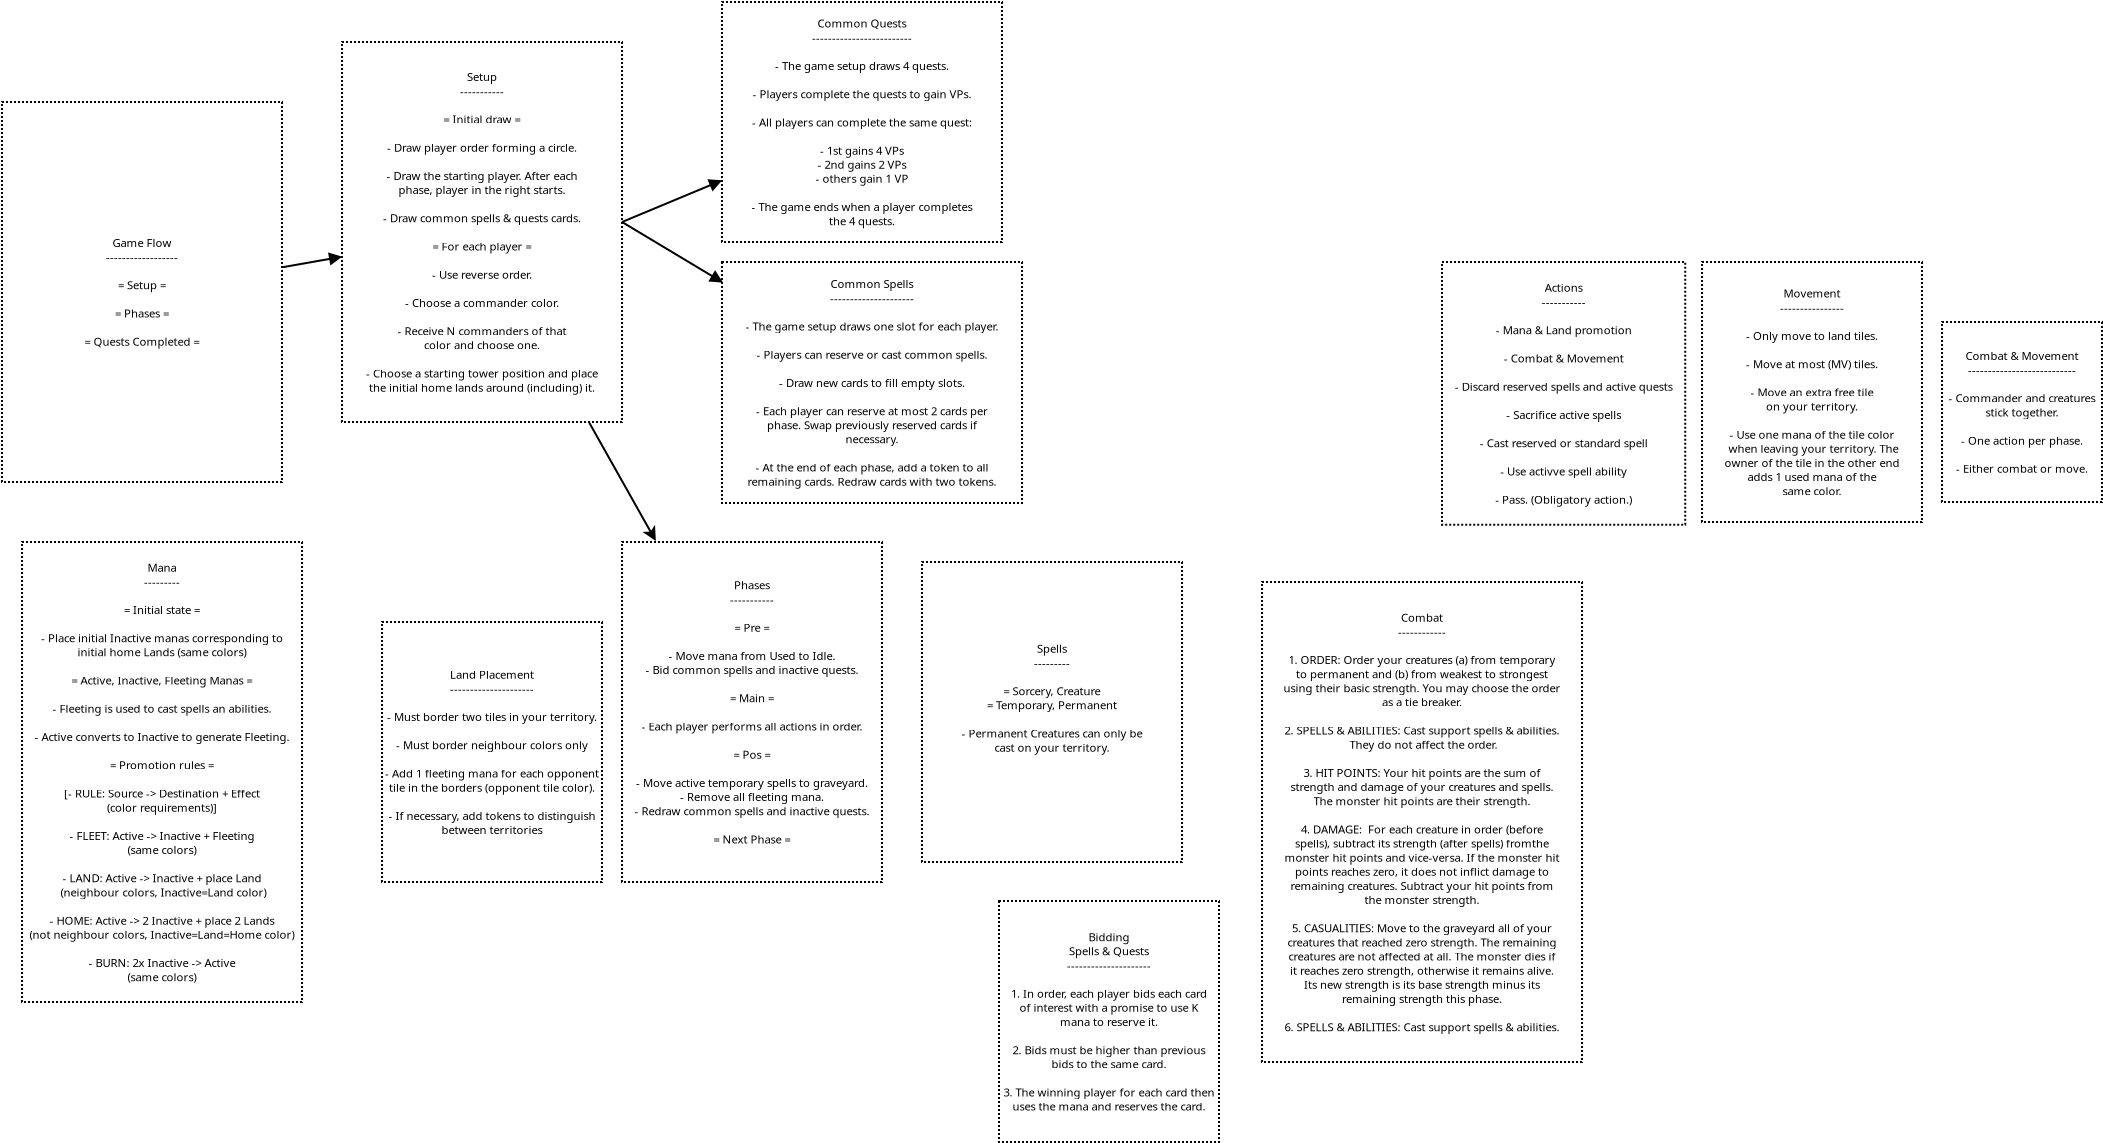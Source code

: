 <?xml version="1.0" encoding="UTF-8"?>
<dia:diagram xmlns:dia="http://www.lysator.liu.se/~alla/dia/">
  <dia:layer name="Segundo Plano" visible="true" connectable="true" active="true">
    <dia:object type="Standard - Box" version="0" id="O0">
      <dia:attribute name="obj_pos">
        <dia:point val="-33,4"/>
      </dia:attribute>
      <dia:attribute name="obj_bb">
        <dia:rectangle val="-33.05,3.95;-16.95,28.05"/>
      </dia:attribute>
      <dia:attribute name="elem_corner">
        <dia:point val="-33,4"/>
      </dia:attribute>
      <dia:attribute name="elem_width">
        <dia:real val="16"/>
      </dia:attribute>
      <dia:attribute name="elem_height">
        <dia:real val="24"/>
      </dia:attribute>
      <dia:attribute name="border_width">
        <dia:real val="0.1"/>
      </dia:attribute>
      <dia:attribute name="show_background">
        <dia:boolean val="true"/>
      </dia:attribute>
      <dia:attribute name="line_style">
        <dia:enum val="4"/>
      </dia:attribute>
    </dia:object>
    <dia:object type="Standard - Text" version="1" id="O1">
      <dia:attribute name="obj_pos">
        <dia:point val="-25,16"/>
      </dia:attribute>
      <dia:attribute name="obj_bb">
        <dia:rectangle val="-32.578,5.439;-17.422,26.561"/>
      </dia:attribute>
      <dia:attribute name="text">
        <dia:composite type="text">
          <dia:attribute name="string">
            <dia:string>#Combat
------------

1. ORDER: Order your creatures (a) from temporary
to permanent and (b) from weakest to strongest
using their basic strength. You may choose the order
as a tie breaker.

2. SPELLS &amp; ABILITIES: Cast support spells &amp; abilities.
 They do not affect the order.

3. HIT POINTS: Your hit points are the sum of
strength and damage of your creatures and spells.
The monster hit points are their strength.

4. DAMAGE:  For each creature in order (before
spells), subtract its strength (after spells) fromthe
monster hit points and vice-versa. If the monster hit
points reaches zero, it does not inflict damage to
remaining creatures. Subtract your hit points from
the monster strength.

5. CASUALITIES: Move to the graveyard all of your
creatures that reached zero strength. The remaining
creatures are not affected at all. The monster dies if
it reaches zero strength, otherwise it remains alive.
Its new strength is its base strength minus its
remaining strength this phase.

6. SPELLS &amp; ABILITIES: Cast support spells &amp; abilities.#</dia:string>
          </dia:attribute>
          <dia:attribute name="font">
            <dia:font family="sans" style="0" name="Helvetica"/>
          </dia:attribute>
          <dia:attribute name="height">
            <dia:real val="0.706"/>
          </dia:attribute>
          <dia:attribute name="pos">
            <dia:point val="-25,5.964"/>
          </dia:attribute>
          <dia:attribute name="color">
            <dia:color val="#000000ff"/>
          </dia:attribute>
          <dia:attribute name="alignment">
            <dia:enum val="1"/>
          </dia:attribute>
        </dia:composite>
      </dia:attribute>
      <dia:attribute name="valign">
        <dia:enum val="2"/>
      </dia:attribute>
      <dia:connections>
        <dia:connection handle="0" to="O0" connection="8"/>
      </dia:connections>
    </dia:object>
    <dia:object type="Standard - Box" version="0" id="O2">
      <dia:attribute name="obj_pos">
        <dia:point val="-11,-12"/>
      </dia:attribute>
      <dia:attribute name="obj_bb">
        <dia:rectangle val="-11.05,-12.05;0.05,1.05"/>
      </dia:attribute>
      <dia:attribute name="elem_corner">
        <dia:point val="-11,-12"/>
      </dia:attribute>
      <dia:attribute name="elem_width">
        <dia:real val="11"/>
      </dia:attribute>
      <dia:attribute name="elem_height">
        <dia:real val="13"/>
      </dia:attribute>
      <dia:attribute name="border_width">
        <dia:real val="0.1"/>
      </dia:attribute>
      <dia:attribute name="show_background">
        <dia:boolean val="true"/>
      </dia:attribute>
      <dia:attribute name="line_style">
        <dia:enum val="4"/>
      </dia:attribute>
    </dia:object>
    <dia:object type="Standard - Text" version="1" id="O3">
      <dia:attribute name="obj_pos">
        <dia:point val="-5.5,-5.5"/>
      </dia:attribute>
      <dia:attribute name="obj_bb">
        <dia:rectangle val="-10.185,-10.769;-0.815,-0.231"/>
      </dia:attribute>
      <dia:attribute name="text">
        <dia:composite type="text">
          <dia:attribute name="string">
            <dia:string>#Movement
----------------

- Only move to land tiles.

- Move at most (MV) tiles.

- Move an extra free tile
on your territory.

- Use one mana of the tile color
 when leaving your territory. The
owner of the tile in the other end
adds 1 used mana of the
same color.#</dia:string>
          </dia:attribute>
          <dia:attribute name="font">
            <dia:font family="sans" style="0" name="Helvetica"/>
          </dia:attribute>
          <dia:attribute name="height">
            <dia:real val="0.706"/>
          </dia:attribute>
          <dia:attribute name="pos">
            <dia:point val="-5.5,-10.244"/>
          </dia:attribute>
          <dia:attribute name="color">
            <dia:color val="#000000ff"/>
          </dia:attribute>
          <dia:attribute name="alignment">
            <dia:enum val="1"/>
          </dia:attribute>
        </dia:composite>
      </dia:attribute>
      <dia:attribute name="valign">
        <dia:enum val="2"/>
      </dia:attribute>
      <dia:connections>
        <dia:connection handle="0" to="O2" connection="8"/>
      </dia:connections>
    </dia:object>
    <dia:object type="Standard - Box" version="0" id="O4">
      <dia:attribute name="obj_pos">
        <dia:point val="1,-9"/>
      </dia:attribute>
      <dia:attribute name="obj_bb">
        <dia:rectangle val="0.95,-9.05;9.05,0.05"/>
      </dia:attribute>
      <dia:attribute name="elem_corner">
        <dia:point val="1,-9"/>
      </dia:attribute>
      <dia:attribute name="elem_width">
        <dia:real val="8"/>
      </dia:attribute>
      <dia:attribute name="elem_height">
        <dia:real val="9"/>
      </dia:attribute>
      <dia:attribute name="border_width">
        <dia:real val="0.1"/>
      </dia:attribute>
      <dia:attribute name="show_background">
        <dia:boolean val="true"/>
      </dia:attribute>
      <dia:attribute name="line_style">
        <dia:enum val="4"/>
      </dia:attribute>
    </dia:object>
    <dia:object type="Standard - Text" version="1" id="O5">
      <dia:attribute name="obj_pos">
        <dia:point val="5,-4.5"/>
      </dia:attribute>
      <dia:attribute name="obj_bb">
        <dia:rectangle val="1.026,-7.652;8.974,-1.348"/>
      </dia:attribute>
      <dia:attribute name="text">
        <dia:composite type="text">
          <dia:attribute name="string">
            <dia:string>#Combat &amp; Movement
---------------------------

- Commander and creatures
stick together.

- One action per phase.

- Either combat or move.#</dia:string>
          </dia:attribute>
          <dia:attribute name="font">
            <dia:font family="sans" style="0" name="Helvetica"/>
          </dia:attribute>
          <dia:attribute name="height">
            <dia:real val="0.706"/>
          </dia:attribute>
          <dia:attribute name="pos">
            <dia:point val="5,-7.127"/>
          </dia:attribute>
          <dia:attribute name="color">
            <dia:color val="#000000ff"/>
          </dia:attribute>
          <dia:attribute name="alignment">
            <dia:enum val="1"/>
          </dia:attribute>
        </dia:composite>
      </dia:attribute>
      <dia:attribute name="valign">
        <dia:enum val="2"/>
      </dia:attribute>
      <dia:connections>
        <dia:connection handle="0" to="O4" connection="8"/>
      </dia:connections>
    </dia:object>
    <dia:object type="Standard - Box" version="0" id="O6">
      <dia:attribute name="obj_pos">
        <dia:point val="-24,-12"/>
      </dia:attribute>
      <dia:attribute name="obj_bb">
        <dia:rectangle val="-24.05,-12.05;-11.787,1.187"/>
      </dia:attribute>
      <dia:attribute name="elem_corner">
        <dia:point val="-24,-12"/>
      </dia:attribute>
      <dia:attribute name="elem_width">
        <dia:real val="12.162"/>
      </dia:attribute>
      <dia:attribute name="elem_height">
        <dia:real val="13.137"/>
      </dia:attribute>
      <dia:attribute name="border_width">
        <dia:real val="0.1"/>
      </dia:attribute>
      <dia:attribute name="show_background">
        <dia:boolean val="true"/>
      </dia:attribute>
      <dia:attribute name="line_style">
        <dia:enum val="4"/>
      </dia:attribute>
    </dia:object>
    <dia:object type="Standard - Text" version="1" id="O7">
      <dia:attribute name="obj_pos">
        <dia:point val="-17.919,-5.432"/>
      </dia:attribute>
      <dia:attribute name="obj_bb">
        <dia:rectangle val="-23.994,-11.053;-11.844,0.19"/>
      </dia:attribute>
      <dia:attribute name="text">
        <dia:composite type="text">
          <dia:attribute name="string">
            <dia:string>#Actions
-----------

- Mana &amp; Land promotion

- Combat &amp; Movement

- Discard reserved spells and active quests

- Sacrifice active spells

- Cast reserved or standard spell

- Use activve spell ability

- Pass. (Obligatory action.)#</dia:string>
          </dia:attribute>
          <dia:attribute name="font">
            <dia:font family="sans" style="0" name="Helvetica"/>
          </dia:attribute>
          <dia:attribute name="height">
            <dia:real val="0.706"/>
          </dia:attribute>
          <dia:attribute name="pos">
            <dia:point val="-17.919,-10.528"/>
          </dia:attribute>
          <dia:attribute name="color">
            <dia:color val="#000000ff"/>
          </dia:attribute>
          <dia:attribute name="alignment">
            <dia:enum val="1"/>
          </dia:attribute>
        </dia:composite>
      </dia:attribute>
      <dia:attribute name="valign">
        <dia:enum val="2"/>
      </dia:attribute>
      <dia:connections>
        <dia:connection handle="0" to="O6" connection="8"/>
      </dia:connections>
    </dia:object>
    <dia:object type="Standard - Box" version="0" id="O8">
      <dia:attribute name="obj_pos">
        <dia:point val="-79,-23"/>
      </dia:attribute>
      <dia:attribute name="obj_bb">
        <dia:rectangle val="-79.05,-23.05;-64.95,-3.95"/>
      </dia:attribute>
      <dia:attribute name="elem_corner">
        <dia:point val="-79,-23"/>
      </dia:attribute>
      <dia:attribute name="elem_width">
        <dia:real val="14"/>
      </dia:attribute>
      <dia:attribute name="elem_height">
        <dia:real val="19"/>
      </dia:attribute>
      <dia:attribute name="border_width">
        <dia:real val="0.1"/>
      </dia:attribute>
      <dia:attribute name="show_background">
        <dia:boolean val="true"/>
      </dia:attribute>
      <dia:attribute name="line_style">
        <dia:enum val="4"/>
      </dia:attribute>
    </dia:object>
    <dia:object type="Standard - Text" version="1" id="O9">
      <dia:attribute name="obj_pos">
        <dia:point val="-72,-13.5"/>
      </dia:attribute>
      <dia:attribute name="obj_bb">
        <dia:rectangle val="-78.254,-21.591;-65.746,-5.409"/>
      </dia:attribute>
      <dia:attribute name="text">
        <dia:composite type="text">
          <dia:attribute name="string">
            <dia:string>#Setup
-----------

= Initial draw =

- Draw player order forming a circle.

- Draw the starting player. After each
phase, player in the right starts.

- Draw common spells &amp; quests cards.

= For each player =

- Use reverse order.

- Choose a commander color.

- Receive N commanders of that
color and choose one.

- Choose a starting tower position and place
the initial home lands around (including) it.#</dia:string>
          </dia:attribute>
          <dia:attribute name="font">
            <dia:font family="sans" style="0" name="Helvetica"/>
          </dia:attribute>
          <dia:attribute name="height">
            <dia:real val="0.706"/>
          </dia:attribute>
          <dia:attribute name="pos">
            <dia:point val="-72,-21.066"/>
          </dia:attribute>
          <dia:attribute name="color">
            <dia:color val="#000000ff"/>
          </dia:attribute>
          <dia:attribute name="alignment">
            <dia:enum val="1"/>
          </dia:attribute>
        </dia:composite>
      </dia:attribute>
      <dia:attribute name="valign">
        <dia:enum val="2"/>
      </dia:attribute>
      <dia:connections>
        <dia:connection handle="0" to="O8" connection="8"/>
      </dia:connections>
    </dia:object>
    <dia:object type="Standard - Box" version="0" id="O10">
      <dia:attribute name="obj_pos">
        <dia:point val="-65,2"/>
      </dia:attribute>
      <dia:attribute name="obj_bb">
        <dia:rectangle val="-65.05,1.95;-51.95,19.05"/>
      </dia:attribute>
      <dia:attribute name="elem_corner">
        <dia:point val="-65,2"/>
      </dia:attribute>
      <dia:attribute name="elem_width">
        <dia:real val="13"/>
      </dia:attribute>
      <dia:attribute name="elem_height">
        <dia:real val="17"/>
      </dia:attribute>
      <dia:attribute name="border_width">
        <dia:real val="0.1"/>
      </dia:attribute>
      <dia:attribute name="show_background">
        <dia:boolean val="true"/>
      </dia:attribute>
      <dia:attribute name="line_style">
        <dia:enum val="4"/>
      </dia:attribute>
    </dia:object>
    <dia:object type="Standard - Text" version="1" id="O11">
      <dia:attribute name="obj_pos">
        <dia:point val="-58.5,10.5"/>
      </dia:attribute>
      <dia:attribute name="obj_bb">
        <dia:rectangle val="-64.905,3.82;-52.095,17.18"/>
      </dia:attribute>
      <dia:attribute name="text">
        <dia:composite type="text">
          <dia:attribute name="string">
            <dia:string>#Phases
-----------

= Pre =

- Move mana from Used to Idle.
- Bid common spells and inactive quests.

= Main =

- Each player performs all actions in order.

= Pos =

- Move active temporary spells to graveyard.
- Remove all fleeting mana.
- Redraw common spells and inactive quests.

= Next Phase =#</dia:string>
          </dia:attribute>
          <dia:attribute name="font">
            <dia:font family="sans" style="0" name="Helvetica"/>
          </dia:attribute>
          <dia:attribute name="height">
            <dia:real val="0.706"/>
          </dia:attribute>
          <dia:attribute name="pos">
            <dia:point val="-58.5,4.345"/>
          </dia:attribute>
          <dia:attribute name="color">
            <dia:color val="#000000ff"/>
          </dia:attribute>
          <dia:attribute name="alignment">
            <dia:enum val="1"/>
          </dia:attribute>
        </dia:composite>
      </dia:attribute>
      <dia:attribute name="valign">
        <dia:enum val="2"/>
      </dia:attribute>
      <dia:connections>
        <dia:connection handle="0" to="O10" connection="8"/>
      </dia:connections>
    </dia:object>
    <dia:object type="Standard - Box" version="0" id="O12">
      <dia:attribute name="obj_pos">
        <dia:point val="-50,3"/>
      </dia:attribute>
      <dia:attribute name="obj_bb">
        <dia:rectangle val="-50.05,2.95;-36.95,18.05"/>
      </dia:attribute>
      <dia:attribute name="elem_corner">
        <dia:point val="-50,3"/>
      </dia:attribute>
      <dia:attribute name="elem_width">
        <dia:real val="13"/>
      </dia:attribute>
      <dia:attribute name="elem_height">
        <dia:real val="15"/>
      </dia:attribute>
      <dia:attribute name="border_width">
        <dia:real val="0.1"/>
      </dia:attribute>
      <dia:attribute name="show_background">
        <dia:boolean val="true"/>
      </dia:attribute>
      <dia:attribute name="line_style">
        <dia:enum val="4"/>
      </dia:attribute>
    </dia:object>
    <dia:object type="Standard - Text" version="1" id="O13">
      <dia:attribute name="obj_pos">
        <dia:point val="-43.5,10.5"/>
      </dia:attribute>
      <dia:attribute name="obj_bb">
        <dia:rectangle val="-48.417,6.995;-38.583,14.005"/>
      </dia:attribute>
      <dia:attribute name="text">
        <dia:composite type="text">
          <dia:attribute name="string">
            <dia:string>#Spells
---------

= Sorcery, Creature
= Temporary, Permanent

- Permanent Creatures can only be
cast on your territory.

#</dia:string>
          </dia:attribute>
          <dia:attribute name="font">
            <dia:font family="sans" style="0" name="Helvetica"/>
          </dia:attribute>
          <dia:attribute name="height">
            <dia:real val="0.706"/>
          </dia:attribute>
          <dia:attribute name="pos">
            <dia:point val="-43.5,7.52"/>
          </dia:attribute>
          <dia:attribute name="color">
            <dia:color val="#000000ff"/>
          </dia:attribute>
          <dia:attribute name="alignment">
            <dia:enum val="1"/>
          </dia:attribute>
        </dia:composite>
      </dia:attribute>
      <dia:attribute name="valign">
        <dia:enum val="2"/>
      </dia:attribute>
      <dia:connections>
        <dia:connection handle="0" to="O12" connection="8"/>
      </dia:connections>
    </dia:object>
    <dia:object type="Standard - Box" version="0" id="O14">
      <dia:attribute name="obj_pos">
        <dia:point val="-77,6"/>
      </dia:attribute>
      <dia:attribute name="obj_bb">
        <dia:rectangle val="-77.05,5.95;-65.95,19.05"/>
      </dia:attribute>
      <dia:attribute name="elem_corner">
        <dia:point val="-77,6"/>
      </dia:attribute>
      <dia:attribute name="elem_width">
        <dia:real val="11"/>
      </dia:attribute>
      <dia:attribute name="elem_height">
        <dia:real val="13"/>
      </dia:attribute>
      <dia:attribute name="border_width">
        <dia:real val="0.1"/>
      </dia:attribute>
      <dia:attribute name="show_background">
        <dia:boolean val="true"/>
      </dia:attribute>
      <dia:attribute name="line_style">
        <dia:enum val="4"/>
      </dia:attribute>
    </dia:object>
    <dia:object type="Standard - Text" version="1" id="O15">
      <dia:attribute name="obj_pos">
        <dia:point val="-71.5,12.5"/>
      </dia:attribute>
      <dia:attribute name="obj_bb">
        <dia:rectangle val="-77.24,8.289;-65.76,16.711"/>
      </dia:attribute>
      <dia:attribute name="text">
        <dia:composite type="text">
          <dia:attribute name="string">
            <dia:string>#Land Placement
---------------------

- Must border two tiles in your territory.

- Must border neighbour colors only

- Add 1 fleeting mana for each opponent
tile in the borders (opponent tile color).

- If necessary, add tokens to distinguish
between territories#</dia:string>
          </dia:attribute>
          <dia:attribute name="font">
            <dia:font family="sans" style="0" name="Helvetica"/>
          </dia:attribute>
          <dia:attribute name="height">
            <dia:real val="0.706"/>
          </dia:attribute>
          <dia:attribute name="pos">
            <dia:point val="-71.5,8.814"/>
          </dia:attribute>
          <dia:attribute name="color">
            <dia:color val="#000000ff"/>
          </dia:attribute>
          <dia:attribute name="alignment">
            <dia:enum val="1"/>
          </dia:attribute>
        </dia:composite>
      </dia:attribute>
      <dia:attribute name="valign">
        <dia:enum val="2"/>
      </dia:attribute>
      <dia:connections>
        <dia:connection handle="0" to="O14" connection="8"/>
      </dia:connections>
    </dia:object>
    <dia:object type="Standard - Box" version="0" id="O16">
      <dia:attribute name="obj_pos">
        <dia:point val="-95,2"/>
      </dia:attribute>
      <dia:attribute name="obj_bb">
        <dia:rectangle val="-95.05,1.95;-80.95,25.05"/>
      </dia:attribute>
      <dia:attribute name="elem_corner">
        <dia:point val="-95,2"/>
      </dia:attribute>
      <dia:attribute name="elem_width">
        <dia:real val="14"/>
      </dia:attribute>
      <dia:attribute name="elem_height">
        <dia:real val="23"/>
      </dia:attribute>
      <dia:attribute name="border_width">
        <dia:real val="0.1"/>
      </dia:attribute>
      <dia:attribute name="show_background">
        <dia:boolean val="true"/>
      </dia:attribute>
      <dia:attribute name="line_style">
        <dia:enum val="4"/>
      </dia:attribute>
    </dia:object>
    <dia:object type="Standard - Text" version="1" id="O17">
      <dia:attribute name="obj_pos">
        <dia:point val="-88,13.5"/>
      </dia:attribute>
      <dia:attribute name="obj_bb">
        <dia:rectangle val="-95.22,2.939;-80.78,24.061"/>
      </dia:attribute>
      <dia:attribute name="text">
        <dia:composite type="text">
          <dia:attribute name="string">
            <dia:string>#Mana
---------

= Initial state =

- Place initial Inactive manas corresponding to
initial home Lands (same colors)

= Active, Inactive, Fleeting Manas =

- Fleeting is used to cast spells an abilities.

- Active converts to Inactive to generate Fleeting.

= Promotion rules =

[- RULE: Source -&gt; Destination + Effect
(color requirements)]

- FLEET: Active -&gt; Inactive + Fleeting
(same colors)

- LAND: Active -&gt; Inactive + place Land
 (neighbour colors, Inactive=Land color)

- HOME: Active -&gt; 2 Inactive + place 2 Lands
(not neighbour colors, Inactive=Land=Home color)

- BURN: 2x Inactive -&gt; Active
(same colors)#</dia:string>
          </dia:attribute>
          <dia:attribute name="font">
            <dia:font family="sans" style="0" name="Helvetica"/>
          </dia:attribute>
          <dia:attribute name="height">
            <dia:real val="0.706"/>
          </dia:attribute>
          <dia:attribute name="pos">
            <dia:point val="-88,3.464"/>
          </dia:attribute>
          <dia:attribute name="color">
            <dia:color val="#000000ff"/>
          </dia:attribute>
          <dia:attribute name="alignment">
            <dia:enum val="1"/>
          </dia:attribute>
        </dia:composite>
      </dia:attribute>
      <dia:attribute name="valign">
        <dia:enum val="2"/>
      </dia:attribute>
      <dia:connections>
        <dia:connection handle="0" to="O16" connection="8"/>
      </dia:connections>
    </dia:object>
    <dia:object type="Standard - Line" version="0" id="O18">
      <dia:attribute name="obj_pos">
        <dia:point val="-66.631,-3.955"/>
      </dia:attribute>
      <dia:attribute name="obj_bb">
        <dia:rectangle val="-66.699,-4.023;-63.241,2.019"/>
      </dia:attribute>
      <dia:attribute name="conn_endpoints">
        <dia:point val="-66.631,-3.955"/>
        <dia:point val="-63.309,1.95"/>
      </dia:attribute>
      <dia:attribute name="numcp">
        <dia:int val="1"/>
      </dia:attribute>
      <dia:attribute name="end_arrow">
        <dia:enum val="22"/>
      </dia:attribute>
      <dia:attribute name="end_arrow_length">
        <dia:real val="0.5"/>
      </dia:attribute>
      <dia:attribute name="end_arrow_width">
        <dia:real val="0.5"/>
      </dia:attribute>
      <dia:connections>
        <dia:connection handle="0" to="O8" connection="8"/>
        <dia:connection handle="1" to="O10" connection="8"/>
      </dia:connections>
    </dia:object>
    <dia:object type="Standard - Box" version="0" id="O19">
      <dia:attribute name="obj_pos">
        <dia:point val="-46.15,19.95"/>
      </dia:attribute>
      <dia:attribute name="obj_bb">
        <dia:rectangle val="-46.2,19.9;-35.1,32.05"/>
      </dia:attribute>
      <dia:attribute name="elem_corner">
        <dia:point val="-46.15,19.95"/>
      </dia:attribute>
      <dia:attribute name="elem_width">
        <dia:real val="11"/>
      </dia:attribute>
      <dia:attribute name="elem_height">
        <dia:real val="12.05"/>
      </dia:attribute>
      <dia:attribute name="border_width">
        <dia:real val="0.1"/>
      </dia:attribute>
      <dia:attribute name="show_background">
        <dia:boolean val="true"/>
      </dia:attribute>
      <dia:attribute name="line_style">
        <dia:enum val="4"/>
      </dia:attribute>
    </dia:object>
    <dia:object type="Standard - Text" version="1" id="O20">
      <dia:attribute name="obj_pos">
        <dia:point val="-40.65,25.975"/>
      </dia:attribute>
      <dia:attribute name="obj_bb">
        <dia:rectangle val="-46.394,21.412;-34.906,30.538"/>
      </dia:attribute>
      <dia:attribute name="text">
        <dia:composite type="text">
          <dia:attribute name="string">
            <dia:string>#Bidding
Spells &amp; Quests
---------------------

1. In order, each player bids each card
of interest with a promise to use K
mana to reserve it.

2. Bids must be higher than previous
bids to the same card.

3. The winning player for each card then
uses the mana and reserves the card.#</dia:string>
          </dia:attribute>
          <dia:attribute name="font">
            <dia:font family="sans" style="0" name="Helvetica"/>
          </dia:attribute>
          <dia:attribute name="height">
            <dia:real val="0.706"/>
          </dia:attribute>
          <dia:attribute name="pos">
            <dia:point val="-40.65,21.937"/>
          </dia:attribute>
          <dia:attribute name="color">
            <dia:color val="#000000ff"/>
          </dia:attribute>
          <dia:attribute name="alignment">
            <dia:enum val="1"/>
          </dia:attribute>
        </dia:composite>
      </dia:attribute>
      <dia:attribute name="valign">
        <dia:enum val="2"/>
      </dia:attribute>
      <dia:connections>
        <dia:connection handle="0" to="O19" connection="8"/>
      </dia:connections>
    </dia:object>
    <dia:object type="Standard - Box" version="0" id="O21">
      <dia:attribute name="obj_pos">
        <dia:point val="-60,-12"/>
      </dia:attribute>
      <dia:attribute name="obj_bb">
        <dia:rectangle val="-60.05,-12.05;-44.95,0.1"/>
      </dia:attribute>
      <dia:attribute name="elem_corner">
        <dia:point val="-60,-12"/>
      </dia:attribute>
      <dia:attribute name="elem_width">
        <dia:real val="15"/>
      </dia:attribute>
      <dia:attribute name="elem_height">
        <dia:real val="12.05"/>
      </dia:attribute>
      <dia:attribute name="border_width">
        <dia:real val="0.1"/>
      </dia:attribute>
      <dia:attribute name="show_background">
        <dia:boolean val="true"/>
      </dia:attribute>
      <dia:attribute name="line_style">
        <dia:enum val="4"/>
      </dia:attribute>
    </dia:object>
    <dia:object type="Standard - Text" version="1" id="O22">
      <dia:attribute name="obj_pos">
        <dia:point val="-52.5,-5.975"/>
      </dia:attribute>
      <dia:attribute name="obj_bb">
        <dia:rectangle val="-59.443,-11.269;-45.574,-0.681"/>
      </dia:attribute>
      <dia:attribute name="text">
        <dia:composite type="text">
          <dia:attribute name="string">
            <dia:string>#Common Spells
---------------------

- The game setup draws one slot for each player.

- Players can reserve or cast common spells.

- Draw new cards to fill empty slots.

- Each player can reserve at most 2 cards per
phase. Swap previously reserved cards if
necessary.

- At the end of each phase, add a token to all
remaining cards. Redraw cards with two tokens.#</dia:string>
          </dia:attribute>
          <dia:attribute name="font">
            <dia:font family="sans" style="0" name="Helvetica"/>
          </dia:attribute>
          <dia:attribute name="height">
            <dia:real val="0.706"/>
          </dia:attribute>
          <dia:attribute name="pos">
            <dia:point val="-52.5,-10.727"/>
          </dia:attribute>
          <dia:attribute name="color">
            <dia:color val="#000000ff"/>
          </dia:attribute>
          <dia:attribute name="alignment">
            <dia:enum val="1"/>
          </dia:attribute>
        </dia:composite>
      </dia:attribute>
      <dia:attribute name="valign">
        <dia:enum val="2"/>
      </dia:attribute>
      <dia:connections>
        <dia:connection handle="0" to="O21" connection="8"/>
      </dia:connections>
    </dia:object>
    <dia:object type="Standard - Box" version="0" id="O23">
      <dia:attribute name="obj_pos">
        <dia:point val="-60,-25"/>
      </dia:attribute>
      <dia:attribute name="obj_bb">
        <dia:rectangle val="-60.05,-25.05;-45.95,-12.95"/>
      </dia:attribute>
      <dia:attribute name="elem_corner">
        <dia:point val="-60,-25"/>
      </dia:attribute>
      <dia:attribute name="elem_width">
        <dia:real val="14"/>
      </dia:attribute>
      <dia:attribute name="elem_height">
        <dia:real val="12"/>
      </dia:attribute>
      <dia:attribute name="border_width">
        <dia:real val="0.1"/>
      </dia:attribute>
      <dia:attribute name="show_background">
        <dia:boolean val="true"/>
      </dia:attribute>
      <dia:attribute name="line_style">
        <dia:enum val="4"/>
      </dia:attribute>
    </dia:object>
    <dia:object type="Standard - Text" version="1" id="O24">
      <dia:attribute name="obj_pos">
        <dia:point val="-53,-19"/>
      </dia:attribute>
      <dia:attribute name="obj_bb">
        <dia:rectangle val="-59.059,-24.269;-46.941,-13.731"/>
      </dia:attribute>
      <dia:attribute name="text">
        <dia:composite type="text">
          <dia:attribute name="string">
            <dia:string>#Common Quests
-------------------------

- The game setup draws 4 quests.

- Players complete the quests to gain VPs.

- All players can complete the same quest:

- 1st gains 4 VPs
- 2nd gains 2 VPs
- others gain 1 VP

- The game ends when a player completes
the 4 quests.#</dia:string>
          </dia:attribute>
          <dia:attribute name="font">
            <dia:font family="sans" style="0" name="Helvetica"/>
          </dia:attribute>
          <dia:attribute name="height">
            <dia:real val="0.706"/>
          </dia:attribute>
          <dia:attribute name="pos">
            <dia:point val="-53,-23.744"/>
          </dia:attribute>
          <dia:attribute name="color">
            <dia:color val="#000000ff"/>
          </dia:attribute>
          <dia:attribute name="alignment">
            <dia:enum val="1"/>
          </dia:attribute>
        </dia:composite>
      </dia:attribute>
      <dia:attribute name="valign">
        <dia:enum val="2"/>
      </dia:attribute>
      <dia:connections>
        <dia:connection handle="0" to="O23" connection="8"/>
      </dia:connections>
    </dia:object>
    <dia:object type="Standard - Box" version="0" id="O25">
      <dia:attribute name="obj_pos">
        <dia:point val="-96,-20"/>
      </dia:attribute>
      <dia:attribute name="obj_bb">
        <dia:rectangle val="-96.05,-20.05;-81.95,-0.95"/>
      </dia:attribute>
      <dia:attribute name="elem_corner">
        <dia:point val="-96,-20"/>
      </dia:attribute>
      <dia:attribute name="elem_width">
        <dia:real val="14"/>
      </dia:attribute>
      <dia:attribute name="elem_height">
        <dia:real val="19"/>
      </dia:attribute>
      <dia:attribute name="border_width">
        <dia:real val="0.1"/>
      </dia:attribute>
      <dia:attribute name="show_background">
        <dia:boolean val="true"/>
      </dia:attribute>
      <dia:attribute name="line_style">
        <dia:enum val="4"/>
      </dia:attribute>
    </dia:object>
    <dia:object type="Standard - Text" version="1" id="O26">
      <dia:attribute name="obj_pos">
        <dia:point val="-89,-10.5"/>
      </dia:attribute>
      <dia:attribute name="obj_bb">
        <dia:rectangle val="-92.264,-13.324;-85.72,-7.676"/>
      </dia:attribute>
      <dia:attribute name="text">
        <dia:composite type="text">
          <dia:attribute name="string">
            <dia:string>#Game Flow
------------------

= Setup =

= Phases =

= Quests Completed =#</dia:string>
          </dia:attribute>
          <dia:attribute name="font">
            <dia:font family="sans" style="0" name="Helvetica"/>
          </dia:attribute>
          <dia:attribute name="height">
            <dia:real val="0.706"/>
          </dia:attribute>
          <dia:attribute name="pos">
            <dia:point val="-89,-12.783"/>
          </dia:attribute>
          <dia:attribute name="color">
            <dia:color val="#000000ff"/>
          </dia:attribute>
          <dia:attribute name="alignment">
            <dia:enum val="1"/>
          </dia:attribute>
        </dia:composite>
      </dia:attribute>
      <dia:attribute name="valign">
        <dia:enum val="2"/>
      </dia:attribute>
      <dia:connections>
        <dia:connection handle="0" to="O25" connection="8"/>
      </dia:connections>
    </dia:object>
    <dia:object type="Standard - Line" version="0" id="O27">
      <dia:attribute name="obj_pos">
        <dia:point val="-81.95,-11.744"/>
      </dia:attribute>
      <dia:attribute name="obj_bb">
        <dia:rectangle val="-82.008,-12.477;-78.989,-11.686"/>
      </dia:attribute>
      <dia:attribute name="conn_endpoints">
        <dia:point val="-81.95,-11.744"/>
        <dia:point val="-79.05,-12.256"/>
      </dia:attribute>
      <dia:attribute name="numcp">
        <dia:int val="1"/>
      </dia:attribute>
      <dia:attribute name="end_arrow">
        <dia:enum val="3"/>
      </dia:attribute>
      <dia:attribute name="end_arrow_length">
        <dia:real val="0.5"/>
      </dia:attribute>
      <dia:attribute name="end_arrow_width">
        <dia:real val="0.5"/>
      </dia:attribute>
      <dia:connections>
        <dia:connection handle="0" to="O25" connection="8"/>
        <dia:connection handle="1" to="O8" connection="8"/>
      </dia:connections>
    </dia:object>
    <dia:object type="Standard - Line" version="0" id="O28">
      <dia:attribute name="obj_pos">
        <dia:point val="-65,-14"/>
      </dia:attribute>
      <dia:attribute name="obj_bb">
        <dia:rectangle val="-65.065,-16.147;-59.984,-13.935"/>
      </dia:attribute>
      <dia:attribute name="conn_endpoints">
        <dia:point val="-65,-14"/>
        <dia:point val="-60.05,-16.063"/>
      </dia:attribute>
      <dia:attribute name="numcp">
        <dia:int val="1"/>
      </dia:attribute>
      <dia:attribute name="end_arrow">
        <dia:enum val="3"/>
      </dia:attribute>
      <dia:attribute name="end_arrow_length">
        <dia:real val="0.5"/>
      </dia:attribute>
      <dia:attribute name="end_arrow_width">
        <dia:real val="0.5"/>
      </dia:attribute>
      <dia:connections>
        <dia:connection handle="1" to="O23" connection="8"/>
      </dia:connections>
    </dia:object>
    <dia:object type="Standard - Line" version="0" id="O29">
      <dia:attribute name="obj_pos">
        <dia:point val="-65,-14"/>
      </dia:attribute>
      <dia:attribute name="obj_bb">
        <dia:rectangle val="-65.069,-14.069;-59.931,-10.931"/>
      </dia:attribute>
      <dia:attribute name="conn_endpoints">
        <dia:point val="-65,-14"/>
        <dia:point val="-60,-11"/>
      </dia:attribute>
      <dia:attribute name="numcp">
        <dia:int val="1"/>
      </dia:attribute>
      <dia:attribute name="end_arrow">
        <dia:enum val="3"/>
      </dia:attribute>
      <dia:attribute name="end_arrow_length">
        <dia:real val="0.5"/>
      </dia:attribute>
      <dia:attribute name="end_arrow_width">
        <dia:real val="0.5"/>
      </dia:attribute>
    </dia:object>
  </dia:layer>
</dia:diagram>
